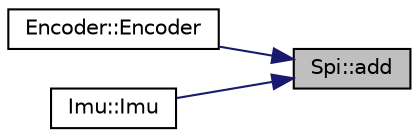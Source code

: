 digraph "Spi::add"
{
 // LATEX_PDF_SIZE
  edge [fontname="Helvetica",fontsize="10",labelfontname="Helvetica",labelfontsize="10"];
  node [fontname="Helvetica",fontsize="10",shape=record];
  rankdir="RL";
  Node1 [label="Spi::add",height=0.2,width=0.4,color="black", fillcolor="grey75", style="filled", fontcolor="black",tooltip=" "];
  Node1 -> Node2 [dir="back",color="midnightblue",fontsize="10",style="solid",fontname="Helvetica"];
  Node2 [label="Encoder::Encoder",height=0.2,width=0.4,color="black", fillcolor="white", style="filled",URL="$classEncoder.html#af95dd23498e04c2a13bdd0c1b994cb44",tooltip=" "];
  Node1 -> Node3 [dir="back",color="midnightblue",fontsize="10",style="solid",fontname="Helvetica"];
  Node3 [label="Imu::Imu",height=0.2,width=0.4,color="black", fillcolor="white", style="filled",URL="$classImu.html#a535be22e7004297f3be9c6f7be658748",tooltip=" "];
}
